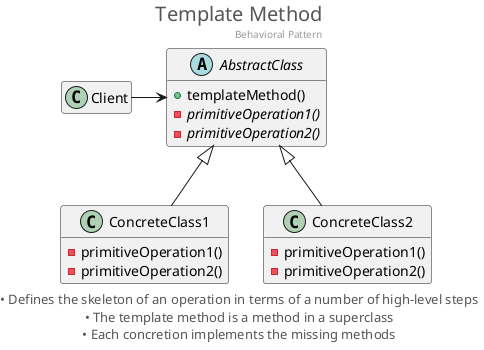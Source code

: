 @startuml
' skinparam dpi 300
skinparam FooterFontColor #555
skinparam FooterFontSize 13
hide empty fields
hide empty methods

center header
<font color=#555555 size=20>Template Method</font>
<font color=#999999>Behavioral Pattern</font>
endheader

left footer
• Defines the skeleton of an operation in terms of a number of high-level steps
• The template method is a method in a superclass
• Each concretion implements the missing methods
endfooter

class Client {}

abstract class AbstractClass
{
   +templateMethod()
   {abstract} -primitiveOperation1()
   {abstract} -primitiveOperation2()
}

class ConcreteClass1 extends AbstractClass
{
   -primitiveOperation1()
   -primitiveOperation2()
}

class ConcreteClass2 extends AbstractClass
{
   -primitiveOperation1()
   -primitiveOperation2()
}

Client -> AbstractClass
@enduml
